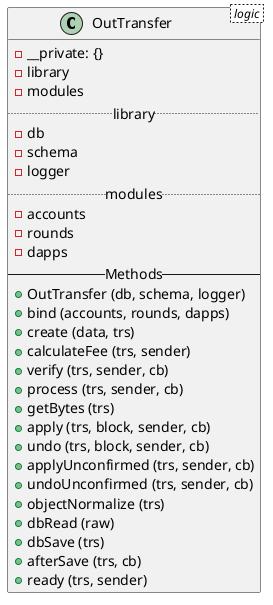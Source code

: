@startuml
class OutTransfer < logic > {
  - __private: {}
  - library
  - modules
  .. library..
  - db
  - schema
  - logger
  .. modules ..
  - accounts
  - rounds
  - dapps
  -- Methods --
  + OutTransfer (db, schema, logger)
  + bind (accounts, rounds, dapps)
  + create (data, trs)
  + calculateFee (trs, sender)
  + verify (trs, sender, cb)
  + process (trs, sender, cb)
  + getBytes (trs)
  + apply (trs, block, sender, cb)
  + undo (trs, block, sender, cb)
  + applyUnconfirmed (trs, sender, cb)
  + undoUnconfirmed (trs, sender, cb)
  + objectNormalize (trs)
  + dbRead (raw)
  + dbSave (trs)
  + afterSave (trs, cb)
  + ready (trs, sender)
}
@endtuml

